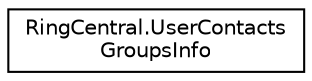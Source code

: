 digraph "Graphical Class Hierarchy"
{
 // LATEX_PDF_SIZE
  edge [fontname="Helvetica",fontsize="10",labelfontname="Helvetica",labelfontsize="10"];
  node [fontname="Helvetica",fontsize="10",shape=record];
  rankdir="LR";
  Node0 [label="RingCentral.UserContacts\lGroupsInfo",height=0.2,width=0.4,color="black", fillcolor="white", style="filled",URL="$classRingCentral_1_1UserContactsGroupsInfo.html",tooltip="Information on address book groups"];
}
